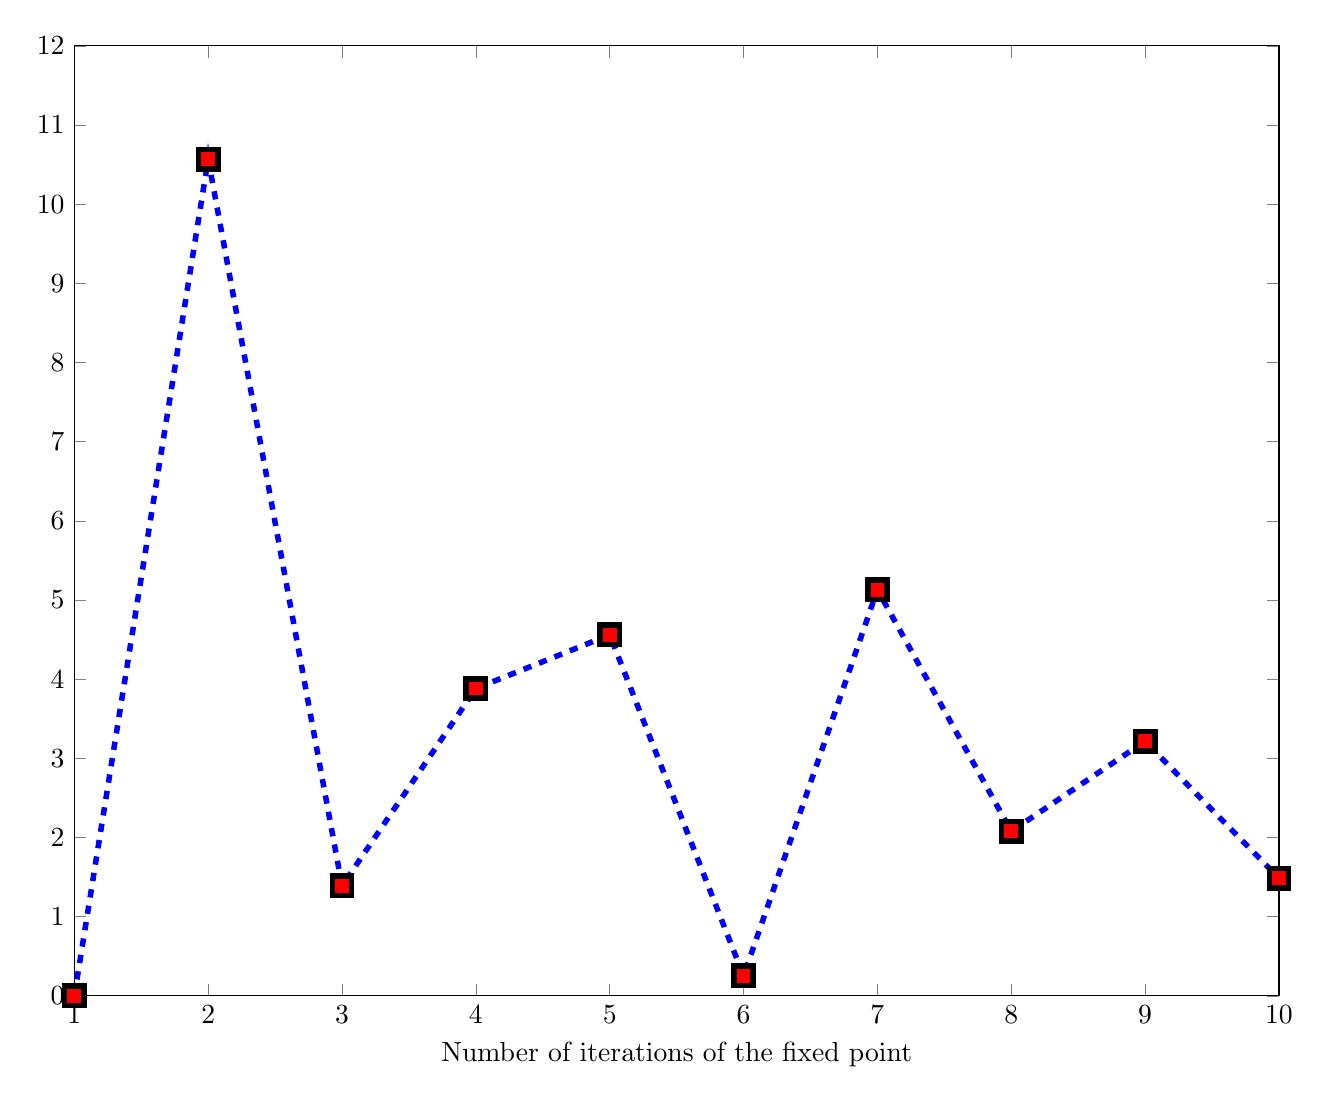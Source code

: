 % This file was created by matlab2tikz v0.4.7 (commit 9d7ddd53b3fb1f0df255c7d242269793e3f459e5) running on MATLAB 7.14.
% Copyright (c) 2008--2014, Nico Schlömer <nico.schloemer@gmail.com>
% All rights reserved.
% Minimal pgfplots version: 1.3
% 
% The latest updates can be retrieved from
%   http://www.mathworks.com/matlabcentral/fileexchange/22022-matlab2tikz
% where you can also make suggestions and rate matlab2tikz.
% 
\begin{tikzpicture}

\begin{axis}[%
width=6.023in,
height=4.75in,
scale only axis,
xmin=1,
xmax=10,xlabel={Number of iterations of the fixed point},
ymin=0,
ymax=12
]
\addplot [color=blue,dashed,line width=2.0pt,mark size=3.5pt,mark=square*,mark options={solid,fill=red,draw=black},forget plot]
  table[row sep=crcr]{1	0\\
2	10.569\\
3	1.388\\
4	3.882\\
5	4.56\\
6	0.252\\
7	5.13\\
8	2.078\\
9	3.215\\
10	1.485\\
};
\end{axis}
\end{tikzpicture}%